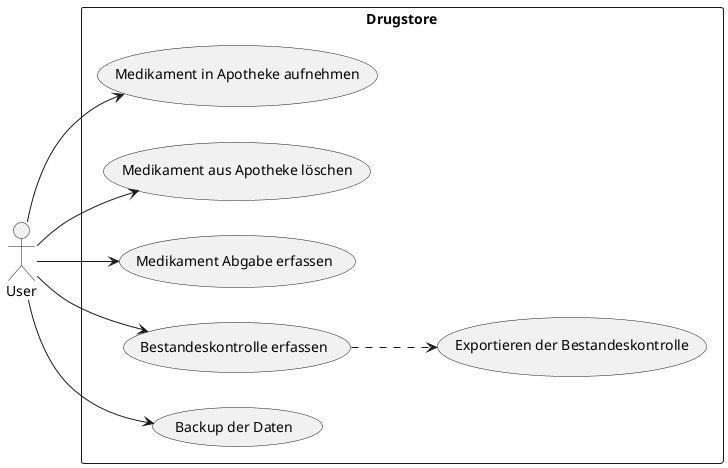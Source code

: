 ﻿@startuml usecase-overview
left to right direction
rectangle Drugstore {
    usecase "Medikament in Apotheke aufnehmen" as UC01
    usecase "Medikament aus Apotheke löschen" as UC02
    usecase "Medikament Abgabe erfassen" as UC03
    usecase "Bestandeskontrolle erfassen" as UC04
    usecase "Exportieren der Bestandeskontrolle" as UC04a
    usecase "Backup der Daten" as UC05
}
:User: --> (UC01)
:User: --> (UC02)
:User: --> (UC03)
:User: --> (UC04)
:User: --> (UC05)

UC04 ..> UC04a

@enduml